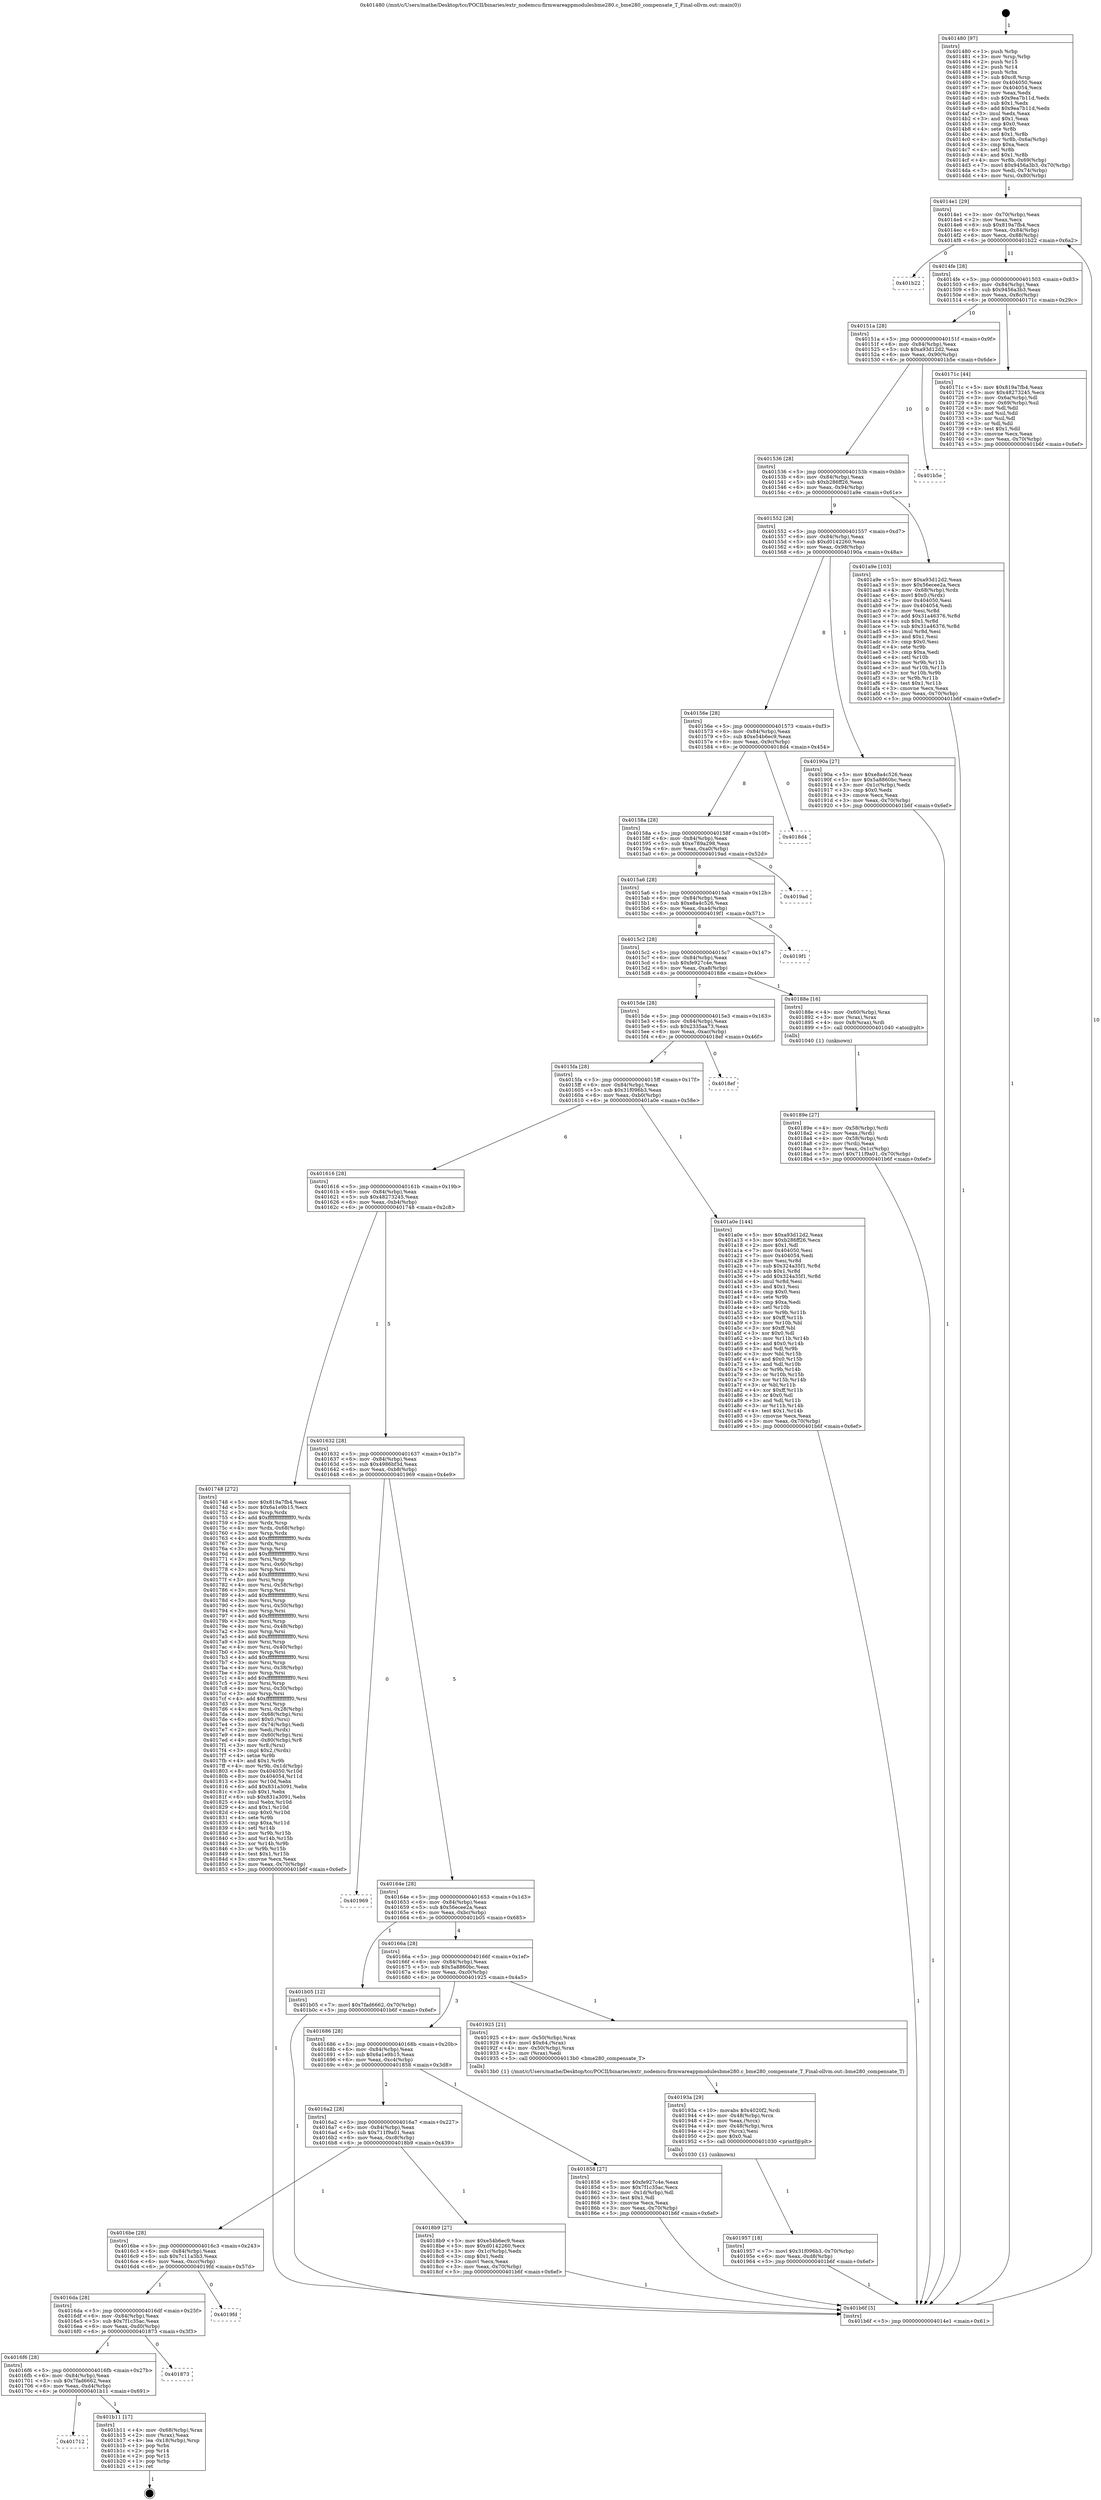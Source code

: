 digraph "0x401480" {
  label = "0x401480 (/mnt/c/Users/mathe/Desktop/tcc/POCII/binaries/extr_nodemcu-firmwareappmodulesbme280.c_bme280_compensate_T_Final-ollvm.out::main(0))"
  labelloc = "t"
  node[shape=record]

  Entry [label="",width=0.3,height=0.3,shape=circle,fillcolor=black,style=filled]
  "0x4014e1" [label="{
     0x4014e1 [29]\l
     | [instrs]\l
     &nbsp;&nbsp;0x4014e1 \<+3\>: mov -0x70(%rbp),%eax\l
     &nbsp;&nbsp;0x4014e4 \<+2\>: mov %eax,%ecx\l
     &nbsp;&nbsp;0x4014e6 \<+6\>: sub $0x819a7fb4,%ecx\l
     &nbsp;&nbsp;0x4014ec \<+6\>: mov %eax,-0x84(%rbp)\l
     &nbsp;&nbsp;0x4014f2 \<+6\>: mov %ecx,-0x88(%rbp)\l
     &nbsp;&nbsp;0x4014f8 \<+6\>: je 0000000000401b22 \<main+0x6a2\>\l
  }"]
  "0x401b22" [label="{
     0x401b22\l
  }", style=dashed]
  "0x4014fe" [label="{
     0x4014fe [28]\l
     | [instrs]\l
     &nbsp;&nbsp;0x4014fe \<+5\>: jmp 0000000000401503 \<main+0x83\>\l
     &nbsp;&nbsp;0x401503 \<+6\>: mov -0x84(%rbp),%eax\l
     &nbsp;&nbsp;0x401509 \<+5\>: sub $0x9456a3b3,%eax\l
     &nbsp;&nbsp;0x40150e \<+6\>: mov %eax,-0x8c(%rbp)\l
     &nbsp;&nbsp;0x401514 \<+6\>: je 000000000040171c \<main+0x29c\>\l
  }"]
  Exit [label="",width=0.3,height=0.3,shape=circle,fillcolor=black,style=filled,peripheries=2]
  "0x40171c" [label="{
     0x40171c [44]\l
     | [instrs]\l
     &nbsp;&nbsp;0x40171c \<+5\>: mov $0x819a7fb4,%eax\l
     &nbsp;&nbsp;0x401721 \<+5\>: mov $0x48273245,%ecx\l
     &nbsp;&nbsp;0x401726 \<+3\>: mov -0x6a(%rbp),%dl\l
     &nbsp;&nbsp;0x401729 \<+4\>: mov -0x69(%rbp),%sil\l
     &nbsp;&nbsp;0x40172d \<+3\>: mov %dl,%dil\l
     &nbsp;&nbsp;0x401730 \<+3\>: and %sil,%dil\l
     &nbsp;&nbsp;0x401733 \<+3\>: xor %sil,%dl\l
     &nbsp;&nbsp;0x401736 \<+3\>: or %dl,%dil\l
     &nbsp;&nbsp;0x401739 \<+4\>: test $0x1,%dil\l
     &nbsp;&nbsp;0x40173d \<+3\>: cmovne %ecx,%eax\l
     &nbsp;&nbsp;0x401740 \<+3\>: mov %eax,-0x70(%rbp)\l
     &nbsp;&nbsp;0x401743 \<+5\>: jmp 0000000000401b6f \<main+0x6ef\>\l
  }"]
  "0x40151a" [label="{
     0x40151a [28]\l
     | [instrs]\l
     &nbsp;&nbsp;0x40151a \<+5\>: jmp 000000000040151f \<main+0x9f\>\l
     &nbsp;&nbsp;0x40151f \<+6\>: mov -0x84(%rbp),%eax\l
     &nbsp;&nbsp;0x401525 \<+5\>: sub $0xa93d12d2,%eax\l
     &nbsp;&nbsp;0x40152a \<+6\>: mov %eax,-0x90(%rbp)\l
     &nbsp;&nbsp;0x401530 \<+6\>: je 0000000000401b5e \<main+0x6de\>\l
  }"]
  "0x401b6f" [label="{
     0x401b6f [5]\l
     | [instrs]\l
     &nbsp;&nbsp;0x401b6f \<+5\>: jmp 00000000004014e1 \<main+0x61\>\l
  }"]
  "0x401480" [label="{
     0x401480 [97]\l
     | [instrs]\l
     &nbsp;&nbsp;0x401480 \<+1\>: push %rbp\l
     &nbsp;&nbsp;0x401481 \<+3\>: mov %rsp,%rbp\l
     &nbsp;&nbsp;0x401484 \<+2\>: push %r15\l
     &nbsp;&nbsp;0x401486 \<+2\>: push %r14\l
     &nbsp;&nbsp;0x401488 \<+1\>: push %rbx\l
     &nbsp;&nbsp;0x401489 \<+7\>: sub $0xc8,%rsp\l
     &nbsp;&nbsp;0x401490 \<+7\>: mov 0x404050,%eax\l
     &nbsp;&nbsp;0x401497 \<+7\>: mov 0x404054,%ecx\l
     &nbsp;&nbsp;0x40149e \<+2\>: mov %eax,%edx\l
     &nbsp;&nbsp;0x4014a0 \<+6\>: sub $0x9ea7b11d,%edx\l
     &nbsp;&nbsp;0x4014a6 \<+3\>: sub $0x1,%edx\l
     &nbsp;&nbsp;0x4014a9 \<+6\>: add $0x9ea7b11d,%edx\l
     &nbsp;&nbsp;0x4014af \<+3\>: imul %edx,%eax\l
     &nbsp;&nbsp;0x4014b2 \<+3\>: and $0x1,%eax\l
     &nbsp;&nbsp;0x4014b5 \<+3\>: cmp $0x0,%eax\l
     &nbsp;&nbsp;0x4014b8 \<+4\>: sete %r8b\l
     &nbsp;&nbsp;0x4014bc \<+4\>: and $0x1,%r8b\l
     &nbsp;&nbsp;0x4014c0 \<+4\>: mov %r8b,-0x6a(%rbp)\l
     &nbsp;&nbsp;0x4014c4 \<+3\>: cmp $0xa,%ecx\l
     &nbsp;&nbsp;0x4014c7 \<+4\>: setl %r8b\l
     &nbsp;&nbsp;0x4014cb \<+4\>: and $0x1,%r8b\l
     &nbsp;&nbsp;0x4014cf \<+4\>: mov %r8b,-0x69(%rbp)\l
     &nbsp;&nbsp;0x4014d3 \<+7\>: movl $0x9456a3b3,-0x70(%rbp)\l
     &nbsp;&nbsp;0x4014da \<+3\>: mov %edi,-0x74(%rbp)\l
     &nbsp;&nbsp;0x4014dd \<+4\>: mov %rsi,-0x80(%rbp)\l
  }"]
  "0x401712" [label="{
     0x401712\l
  }", style=dashed]
  "0x401b5e" [label="{
     0x401b5e\l
  }", style=dashed]
  "0x401536" [label="{
     0x401536 [28]\l
     | [instrs]\l
     &nbsp;&nbsp;0x401536 \<+5\>: jmp 000000000040153b \<main+0xbb\>\l
     &nbsp;&nbsp;0x40153b \<+6\>: mov -0x84(%rbp),%eax\l
     &nbsp;&nbsp;0x401541 \<+5\>: sub $0xb286ff26,%eax\l
     &nbsp;&nbsp;0x401546 \<+6\>: mov %eax,-0x94(%rbp)\l
     &nbsp;&nbsp;0x40154c \<+6\>: je 0000000000401a9e \<main+0x61e\>\l
  }"]
  "0x401b11" [label="{
     0x401b11 [17]\l
     | [instrs]\l
     &nbsp;&nbsp;0x401b11 \<+4\>: mov -0x68(%rbp),%rax\l
     &nbsp;&nbsp;0x401b15 \<+2\>: mov (%rax),%eax\l
     &nbsp;&nbsp;0x401b17 \<+4\>: lea -0x18(%rbp),%rsp\l
     &nbsp;&nbsp;0x401b1b \<+1\>: pop %rbx\l
     &nbsp;&nbsp;0x401b1c \<+2\>: pop %r14\l
     &nbsp;&nbsp;0x401b1e \<+2\>: pop %r15\l
     &nbsp;&nbsp;0x401b20 \<+1\>: pop %rbp\l
     &nbsp;&nbsp;0x401b21 \<+1\>: ret\l
  }"]
  "0x401a9e" [label="{
     0x401a9e [103]\l
     | [instrs]\l
     &nbsp;&nbsp;0x401a9e \<+5\>: mov $0xa93d12d2,%eax\l
     &nbsp;&nbsp;0x401aa3 \<+5\>: mov $0x56ecee2a,%ecx\l
     &nbsp;&nbsp;0x401aa8 \<+4\>: mov -0x68(%rbp),%rdx\l
     &nbsp;&nbsp;0x401aac \<+6\>: movl $0x0,(%rdx)\l
     &nbsp;&nbsp;0x401ab2 \<+7\>: mov 0x404050,%esi\l
     &nbsp;&nbsp;0x401ab9 \<+7\>: mov 0x404054,%edi\l
     &nbsp;&nbsp;0x401ac0 \<+3\>: mov %esi,%r8d\l
     &nbsp;&nbsp;0x401ac3 \<+7\>: add $0x31a46376,%r8d\l
     &nbsp;&nbsp;0x401aca \<+4\>: sub $0x1,%r8d\l
     &nbsp;&nbsp;0x401ace \<+7\>: sub $0x31a46376,%r8d\l
     &nbsp;&nbsp;0x401ad5 \<+4\>: imul %r8d,%esi\l
     &nbsp;&nbsp;0x401ad9 \<+3\>: and $0x1,%esi\l
     &nbsp;&nbsp;0x401adc \<+3\>: cmp $0x0,%esi\l
     &nbsp;&nbsp;0x401adf \<+4\>: sete %r9b\l
     &nbsp;&nbsp;0x401ae3 \<+3\>: cmp $0xa,%edi\l
     &nbsp;&nbsp;0x401ae6 \<+4\>: setl %r10b\l
     &nbsp;&nbsp;0x401aea \<+3\>: mov %r9b,%r11b\l
     &nbsp;&nbsp;0x401aed \<+3\>: and %r10b,%r11b\l
     &nbsp;&nbsp;0x401af0 \<+3\>: xor %r10b,%r9b\l
     &nbsp;&nbsp;0x401af3 \<+3\>: or %r9b,%r11b\l
     &nbsp;&nbsp;0x401af6 \<+4\>: test $0x1,%r11b\l
     &nbsp;&nbsp;0x401afa \<+3\>: cmovne %ecx,%eax\l
     &nbsp;&nbsp;0x401afd \<+3\>: mov %eax,-0x70(%rbp)\l
     &nbsp;&nbsp;0x401b00 \<+5\>: jmp 0000000000401b6f \<main+0x6ef\>\l
  }"]
  "0x401552" [label="{
     0x401552 [28]\l
     | [instrs]\l
     &nbsp;&nbsp;0x401552 \<+5\>: jmp 0000000000401557 \<main+0xd7\>\l
     &nbsp;&nbsp;0x401557 \<+6\>: mov -0x84(%rbp),%eax\l
     &nbsp;&nbsp;0x40155d \<+5\>: sub $0xd0142260,%eax\l
     &nbsp;&nbsp;0x401562 \<+6\>: mov %eax,-0x98(%rbp)\l
     &nbsp;&nbsp;0x401568 \<+6\>: je 000000000040190a \<main+0x48a\>\l
  }"]
  "0x4016f6" [label="{
     0x4016f6 [28]\l
     | [instrs]\l
     &nbsp;&nbsp;0x4016f6 \<+5\>: jmp 00000000004016fb \<main+0x27b\>\l
     &nbsp;&nbsp;0x4016fb \<+6\>: mov -0x84(%rbp),%eax\l
     &nbsp;&nbsp;0x401701 \<+5\>: sub $0x7fad6662,%eax\l
     &nbsp;&nbsp;0x401706 \<+6\>: mov %eax,-0xd4(%rbp)\l
     &nbsp;&nbsp;0x40170c \<+6\>: je 0000000000401b11 \<main+0x691\>\l
  }"]
  "0x40190a" [label="{
     0x40190a [27]\l
     | [instrs]\l
     &nbsp;&nbsp;0x40190a \<+5\>: mov $0xe8a4c526,%eax\l
     &nbsp;&nbsp;0x40190f \<+5\>: mov $0x5a8860bc,%ecx\l
     &nbsp;&nbsp;0x401914 \<+3\>: mov -0x1c(%rbp),%edx\l
     &nbsp;&nbsp;0x401917 \<+3\>: cmp $0x0,%edx\l
     &nbsp;&nbsp;0x40191a \<+3\>: cmove %ecx,%eax\l
     &nbsp;&nbsp;0x40191d \<+3\>: mov %eax,-0x70(%rbp)\l
     &nbsp;&nbsp;0x401920 \<+5\>: jmp 0000000000401b6f \<main+0x6ef\>\l
  }"]
  "0x40156e" [label="{
     0x40156e [28]\l
     | [instrs]\l
     &nbsp;&nbsp;0x40156e \<+5\>: jmp 0000000000401573 \<main+0xf3\>\l
     &nbsp;&nbsp;0x401573 \<+6\>: mov -0x84(%rbp),%eax\l
     &nbsp;&nbsp;0x401579 \<+5\>: sub $0xe54b6ec9,%eax\l
     &nbsp;&nbsp;0x40157e \<+6\>: mov %eax,-0x9c(%rbp)\l
     &nbsp;&nbsp;0x401584 \<+6\>: je 00000000004018d4 \<main+0x454\>\l
  }"]
  "0x401873" [label="{
     0x401873\l
  }", style=dashed]
  "0x4018d4" [label="{
     0x4018d4\l
  }", style=dashed]
  "0x40158a" [label="{
     0x40158a [28]\l
     | [instrs]\l
     &nbsp;&nbsp;0x40158a \<+5\>: jmp 000000000040158f \<main+0x10f\>\l
     &nbsp;&nbsp;0x40158f \<+6\>: mov -0x84(%rbp),%eax\l
     &nbsp;&nbsp;0x401595 \<+5\>: sub $0xe789a298,%eax\l
     &nbsp;&nbsp;0x40159a \<+6\>: mov %eax,-0xa0(%rbp)\l
     &nbsp;&nbsp;0x4015a0 \<+6\>: je 00000000004019ad \<main+0x52d\>\l
  }"]
  "0x4016da" [label="{
     0x4016da [28]\l
     | [instrs]\l
     &nbsp;&nbsp;0x4016da \<+5\>: jmp 00000000004016df \<main+0x25f\>\l
     &nbsp;&nbsp;0x4016df \<+6\>: mov -0x84(%rbp),%eax\l
     &nbsp;&nbsp;0x4016e5 \<+5\>: sub $0x7f1c35ac,%eax\l
     &nbsp;&nbsp;0x4016ea \<+6\>: mov %eax,-0xd0(%rbp)\l
     &nbsp;&nbsp;0x4016f0 \<+6\>: je 0000000000401873 \<main+0x3f3\>\l
  }"]
  "0x4019ad" [label="{
     0x4019ad\l
  }", style=dashed]
  "0x4015a6" [label="{
     0x4015a6 [28]\l
     | [instrs]\l
     &nbsp;&nbsp;0x4015a6 \<+5\>: jmp 00000000004015ab \<main+0x12b\>\l
     &nbsp;&nbsp;0x4015ab \<+6\>: mov -0x84(%rbp),%eax\l
     &nbsp;&nbsp;0x4015b1 \<+5\>: sub $0xe8a4c526,%eax\l
     &nbsp;&nbsp;0x4015b6 \<+6\>: mov %eax,-0xa4(%rbp)\l
     &nbsp;&nbsp;0x4015bc \<+6\>: je 00000000004019f1 \<main+0x571\>\l
  }"]
  "0x4019fd" [label="{
     0x4019fd\l
  }", style=dashed]
  "0x4019f1" [label="{
     0x4019f1\l
  }", style=dashed]
  "0x4015c2" [label="{
     0x4015c2 [28]\l
     | [instrs]\l
     &nbsp;&nbsp;0x4015c2 \<+5\>: jmp 00000000004015c7 \<main+0x147\>\l
     &nbsp;&nbsp;0x4015c7 \<+6\>: mov -0x84(%rbp),%eax\l
     &nbsp;&nbsp;0x4015cd \<+5\>: sub $0xfe927c4e,%eax\l
     &nbsp;&nbsp;0x4015d2 \<+6\>: mov %eax,-0xa8(%rbp)\l
     &nbsp;&nbsp;0x4015d8 \<+6\>: je 000000000040188e \<main+0x40e\>\l
  }"]
  "0x401957" [label="{
     0x401957 [18]\l
     | [instrs]\l
     &nbsp;&nbsp;0x401957 \<+7\>: movl $0x31f096b3,-0x70(%rbp)\l
     &nbsp;&nbsp;0x40195e \<+6\>: mov %eax,-0xd8(%rbp)\l
     &nbsp;&nbsp;0x401964 \<+5\>: jmp 0000000000401b6f \<main+0x6ef\>\l
  }"]
  "0x40188e" [label="{
     0x40188e [16]\l
     | [instrs]\l
     &nbsp;&nbsp;0x40188e \<+4\>: mov -0x60(%rbp),%rax\l
     &nbsp;&nbsp;0x401892 \<+3\>: mov (%rax),%rax\l
     &nbsp;&nbsp;0x401895 \<+4\>: mov 0x8(%rax),%rdi\l
     &nbsp;&nbsp;0x401899 \<+5\>: call 0000000000401040 \<atoi@plt\>\l
     | [calls]\l
     &nbsp;&nbsp;0x401040 \{1\} (unknown)\l
  }"]
  "0x4015de" [label="{
     0x4015de [28]\l
     | [instrs]\l
     &nbsp;&nbsp;0x4015de \<+5\>: jmp 00000000004015e3 \<main+0x163\>\l
     &nbsp;&nbsp;0x4015e3 \<+6\>: mov -0x84(%rbp),%eax\l
     &nbsp;&nbsp;0x4015e9 \<+5\>: sub $0x2335aa73,%eax\l
     &nbsp;&nbsp;0x4015ee \<+6\>: mov %eax,-0xac(%rbp)\l
     &nbsp;&nbsp;0x4015f4 \<+6\>: je 00000000004018ef \<main+0x46f\>\l
  }"]
  "0x40193a" [label="{
     0x40193a [29]\l
     | [instrs]\l
     &nbsp;&nbsp;0x40193a \<+10\>: movabs $0x4020f2,%rdi\l
     &nbsp;&nbsp;0x401944 \<+4\>: mov -0x48(%rbp),%rcx\l
     &nbsp;&nbsp;0x401948 \<+2\>: mov %eax,(%rcx)\l
     &nbsp;&nbsp;0x40194a \<+4\>: mov -0x48(%rbp),%rcx\l
     &nbsp;&nbsp;0x40194e \<+2\>: mov (%rcx),%esi\l
     &nbsp;&nbsp;0x401950 \<+2\>: mov $0x0,%al\l
     &nbsp;&nbsp;0x401952 \<+5\>: call 0000000000401030 \<printf@plt\>\l
     | [calls]\l
     &nbsp;&nbsp;0x401030 \{1\} (unknown)\l
  }"]
  "0x4018ef" [label="{
     0x4018ef\l
  }", style=dashed]
  "0x4015fa" [label="{
     0x4015fa [28]\l
     | [instrs]\l
     &nbsp;&nbsp;0x4015fa \<+5\>: jmp 00000000004015ff \<main+0x17f\>\l
     &nbsp;&nbsp;0x4015ff \<+6\>: mov -0x84(%rbp),%eax\l
     &nbsp;&nbsp;0x401605 \<+5\>: sub $0x31f096b3,%eax\l
     &nbsp;&nbsp;0x40160a \<+6\>: mov %eax,-0xb0(%rbp)\l
     &nbsp;&nbsp;0x401610 \<+6\>: je 0000000000401a0e \<main+0x58e\>\l
  }"]
  "0x4016be" [label="{
     0x4016be [28]\l
     | [instrs]\l
     &nbsp;&nbsp;0x4016be \<+5\>: jmp 00000000004016c3 \<main+0x243\>\l
     &nbsp;&nbsp;0x4016c3 \<+6\>: mov -0x84(%rbp),%eax\l
     &nbsp;&nbsp;0x4016c9 \<+5\>: sub $0x7c11a3b3,%eax\l
     &nbsp;&nbsp;0x4016ce \<+6\>: mov %eax,-0xcc(%rbp)\l
     &nbsp;&nbsp;0x4016d4 \<+6\>: je 00000000004019fd \<main+0x57d\>\l
  }"]
  "0x401a0e" [label="{
     0x401a0e [144]\l
     | [instrs]\l
     &nbsp;&nbsp;0x401a0e \<+5\>: mov $0xa93d12d2,%eax\l
     &nbsp;&nbsp;0x401a13 \<+5\>: mov $0xb286ff26,%ecx\l
     &nbsp;&nbsp;0x401a18 \<+2\>: mov $0x1,%dl\l
     &nbsp;&nbsp;0x401a1a \<+7\>: mov 0x404050,%esi\l
     &nbsp;&nbsp;0x401a21 \<+7\>: mov 0x404054,%edi\l
     &nbsp;&nbsp;0x401a28 \<+3\>: mov %esi,%r8d\l
     &nbsp;&nbsp;0x401a2b \<+7\>: sub $0x324a35f1,%r8d\l
     &nbsp;&nbsp;0x401a32 \<+4\>: sub $0x1,%r8d\l
     &nbsp;&nbsp;0x401a36 \<+7\>: add $0x324a35f1,%r8d\l
     &nbsp;&nbsp;0x401a3d \<+4\>: imul %r8d,%esi\l
     &nbsp;&nbsp;0x401a41 \<+3\>: and $0x1,%esi\l
     &nbsp;&nbsp;0x401a44 \<+3\>: cmp $0x0,%esi\l
     &nbsp;&nbsp;0x401a47 \<+4\>: sete %r9b\l
     &nbsp;&nbsp;0x401a4b \<+3\>: cmp $0xa,%edi\l
     &nbsp;&nbsp;0x401a4e \<+4\>: setl %r10b\l
     &nbsp;&nbsp;0x401a52 \<+3\>: mov %r9b,%r11b\l
     &nbsp;&nbsp;0x401a55 \<+4\>: xor $0xff,%r11b\l
     &nbsp;&nbsp;0x401a59 \<+3\>: mov %r10b,%bl\l
     &nbsp;&nbsp;0x401a5c \<+3\>: xor $0xff,%bl\l
     &nbsp;&nbsp;0x401a5f \<+3\>: xor $0x0,%dl\l
     &nbsp;&nbsp;0x401a62 \<+3\>: mov %r11b,%r14b\l
     &nbsp;&nbsp;0x401a65 \<+4\>: and $0x0,%r14b\l
     &nbsp;&nbsp;0x401a69 \<+3\>: and %dl,%r9b\l
     &nbsp;&nbsp;0x401a6c \<+3\>: mov %bl,%r15b\l
     &nbsp;&nbsp;0x401a6f \<+4\>: and $0x0,%r15b\l
     &nbsp;&nbsp;0x401a73 \<+3\>: and %dl,%r10b\l
     &nbsp;&nbsp;0x401a76 \<+3\>: or %r9b,%r14b\l
     &nbsp;&nbsp;0x401a79 \<+3\>: or %r10b,%r15b\l
     &nbsp;&nbsp;0x401a7c \<+3\>: xor %r15b,%r14b\l
     &nbsp;&nbsp;0x401a7f \<+3\>: or %bl,%r11b\l
     &nbsp;&nbsp;0x401a82 \<+4\>: xor $0xff,%r11b\l
     &nbsp;&nbsp;0x401a86 \<+3\>: or $0x0,%dl\l
     &nbsp;&nbsp;0x401a89 \<+3\>: and %dl,%r11b\l
     &nbsp;&nbsp;0x401a8c \<+3\>: or %r11b,%r14b\l
     &nbsp;&nbsp;0x401a8f \<+4\>: test $0x1,%r14b\l
     &nbsp;&nbsp;0x401a93 \<+3\>: cmovne %ecx,%eax\l
     &nbsp;&nbsp;0x401a96 \<+3\>: mov %eax,-0x70(%rbp)\l
     &nbsp;&nbsp;0x401a99 \<+5\>: jmp 0000000000401b6f \<main+0x6ef\>\l
  }"]
  "0x401616" [label="{
     0x401616 [28]\l
     | [instrs]\l
     &nbsp;&nbsp;0x401616 \<+5\>: jmp 000000000040161b \<main+0x19b\>\l
     &nbsp;&nbsp;0x40161b \<+6\>: mov -0x84(%rbp),%eax\l
     &nbsp;&nbsp;0x401621 \<+5\>: sub $0x48273245,%eax\l
     &nbsp;&nbsp;0x401626 \<+6\>: mov %eax,-0xb4(%rbp)\l
     &nbsp;&nbsp;0x40162c \<+6\>: je 0000000000401748 \<main+0x2c8\>\l
  }"]
  "0x4018b9" [label="{
     0x4018b9 [27]\l
     | [instrs]\l
     &nbsp;&nbsp;0x4018b9 \<+5\>: mov $0xe54b6ec9,%eax\l
     &nbsp;&nbsp;0x4018be \<+5\>: mov $0xd0142260,%ecx\l
     &nbsp;&nbsp;0x4018c3 \<+3\>: mov -0x1c(%rbp),%edx\l
     &nbsp;&nbsp;0x4018c6 \<+3\>: cmp $0x1,%edx\l
     &nbsp;&nbsp;0x4018c9 \<+3\>: cmovl %ecx,%eax\l
     &nbsp;&nbsp;0x4018cc \<+3\>: mov %eax,-0x70(%rbp)\l
     &nbsp;&nbsp;0x4018cf \<+5\>: jmp 0000000000401b6f \<main+0x6ef\>\l
  }"]
  "0x401748" [label="{
     0x401748 [272]\l
     | [instrs]\l
     &nbsp;&nbsp;0x401748 \<+5\>: mov $0x819a7fb4,%eax\l
     &nbsp;&nbsp;0x40174d \<+5\>: mov $0x6a1e9b15,%ecx\l
     &nbsp;&nbsp;0x401752 \<+3\>: mov %rsp,%rdx\l
     &nbsp;&nbsp;0x401755 \<+4\>: add $0xfffffffffffffff0,%rdx\l
     &nbsp;&nbsp;0x401759 \<+3\>: mov %rdx,%rsp\l
     &nbsp;&nbsp;0x40175c \<+4\>: mov %rdx,-0x68(%rbp)\l
     &nbsp;&nbsp;0x401760 \<+3\>: mov %rsp,%rdx\l
     &nbsp;&nbsp;0x401763 \<+4\>: add $0xfffffffffffffff0,%rdx\l
     &nbsp;&nbsp;0x401767 \<+3\>: mov %rdx,%rsp\l
     &nbsp;&nbsp;0x40176a \<+3\>: mov %rsp,%rsi\l
     &nbsp;&nbsp;0x40176d \<+4\>: add $0xfffffffffffffff0,%rsi\l
     &nbsp;&nbsp;0x401771 \<+3\>: mov %rsi,%rsp\l
     &nbsp;&nbsp;0x401774 \<+4\>: mov %rsi,-0x60(%rbp)\l
     &nbsp;&nbsp;0x401778 \<+3\>: mov %rsp,%rsi\l
     &nbsp;&nbsp;0x40177b \<+4\>: add $0xfffffffffffffff0,%rsi\l
     &nbsp;&nbsp;0x40177f \<+3\>: mov %rsi,%rsp\l
     &nbsp;&nbsp;0x401782 \<+4\>: mov %rsi,-0x58(%rbp)\l
     &nbsp;&nbsp;0x401786 \<+3\>: mov %rsp,%rsi\l
     &nbsp;&nbsp;0x401789 \<+4\>: add $0xfffffffffffffff0,%rsi\l
     &nbsp;&nbsp;0x40178d \<+3\>: mov %rsi,%rsp\l
     &nbsp;&nbsp;0x401790 \<+4\>: mov %rsi,-0x50(%rbp)\l
     &nbsp;&nbsp;0x401794 \<+3\>: mov %rsp,%rsi\l
     &nbsp;&nbsp;0x401797 \<+4\>: add $0xfffffffffffffff0,%rsi\l
     &nbsp;&nbsp;0x40179b \<+3\>: mov %rsi,%rsp\l
     &nbsp;&nbsp;0x40179e \<+4\>: mov %rsi,-0x48(%rbp)\l
     &nbsp;&nbsp;0x4017a2 \<+3\>: mov %rsp,%rsi\l
     &nbsp;&nbsp;0x4017a5 \<+4\>: add $0xfffffffffffffff0,%rsi\l
     &nbsp;&nbsp;0x4017a9 \<+3\>: mov %rsi,%rsp\l
     &nbsp;&nbsp;0x4017ac \<+4\>: mov %rsi,-0x40(%rbp)\l
     &nbsp;&nbsp;0x4017b0 \<+3\>: mov %rsp,%rsi\l
     &nbsp;&nbsp;0x4017b3 \<+4\>: add $0xfffffffffffffff0,%rsi\l
     &nbsp;&nbsp;0x4017b7 \<+3\>: mov %rsi,%rsp\l
     &nbsp;&nbsp;0x4017ba \<+4\>: mov %rsi,-0x38(%rbp)\l
     &nbsp;&nbsp;0x4017be \<+3\>: mov %rsp,%rsi\l
     &nbsp;&nbsp;0x4017c1 \<+4\>: add $0xfffffffffffffff0,%rsi\l
     &nbsp;&nbsp;0x4017c5 \<+3\>: mov %rsi,%rsp\l
     &nbsp;&nbsp;0x4017c8 \<+4\>: mov %rsi,-0x30(%rbp)\l
     &nbsp;&nbsp;0x4017cc \<+3\>: mov %rsp,%rsi\l
     &nbsp;&nbsp;0x4017cf \<+4\>: add $0xfffffffffffffff0,%rsi\l
     &nbsp;&nbsp;0x4017d3 \<+3\>: mov %rsi,%rsp\l
     &nbsp;&nbsp;0x4017d6 \<+4\>: mov %rsi,-0x28(%rbp)\l
     &nbsp;&nbsp;0x4017da \<+4\>: mov -0x68(%rbp),%rsi\l
     &nbsp;&nbsp;0x4017de \<+6\>: movl $0x0,(%rsi)\l
     &nbsp;&nbsp;0x4017e4 \<+3\>: mov -0x74(%rbp),%edi\l
     &nbsp;&nbsp;0x4017e7 \<+2\>: mov %edi,(%rdx)\l
     &nbsp;&nbsp;0x4017e9 \<+4\>: mov -0x60(%rbp),%rsi\l
     &nbsp;&nbsp;0x4017ed \<+4\>: mov -0x80(%rbp),%r8\l
     &nbsp;&nbsp;0x4017f1 \<+3\>: mov %r8,(%rsi)\l
     &nbsp;&nbsp;0x4017f4 \<+3\>: cmpl $0x2,(%rdx)\l
     &nbsp;&nbsp;0x4017f7 \<+4\>: setne %r9b\l
     &nbsp;&nbsp;0x4017fb \<+4\>: and $0x1,%r9b\l
     &nbsp;&nbsp;0x4017ff \<+4\>: mov %r9b,-0x1d(%rbp)\l
     &nbsp;&nbsp;0x401803 \<+8\>: mov 0x404050,%r10d\l
     &nbsp;&nbsp;0x40180b \<+8\>: mov 0x404054,%r11d\l
     &nbsp;&nbsp;0x401813 \<+3\>: mov %r10d,%ebx\l
     &nbsp;&nbsp;0x401816 \<+6\>: add $0x831a3091,%ebx\l
     &nbsp;&nbsp;0x40181c \<+3\>: sub $0x1,%ebx\l
     &nbsp;&nbsp;0x40181f \<+6\>: sub $0x831a3091,%ebx\l
     &nbsp;&nbsp;0x401825 \<+4\>: imul %ebx,%r10d\l
     &nbsp;&nbsp;0x401829 \<+4\>: and $0x1,%r10d\l
     &nbsp;&nbsp;0x40182d \<+4\>: cmp $0x0,%r10d\l
     &nbsp;&nbsp;0x401831 \<+4\>: sete %r9b\l
     &nbsp;&nbsp;0x401835 \<+4\>: cmp $0xa,%r11d\l
     &nbsp;&nbsp;0x401839 \<+4\>: setl %r14b\l
     &nbsp;&nbsp;0x40183d \<+3\>: mov %r9b,%r15b\l
     &nbsp;&nbsp;0x401840 \<+3\>: and %r14b,%r15b\l
     &nbsp;&nbsp;0x401843 \<+3\>: xor %r14b,%r9b\l
     &nbsp;&nbsp;0x401846 \<+3\>: or %r9b,%r15b\l
     &nbsp;&nbsp;0x401849 \<+4\>: test $0x1,%r15b\l
     &nbsp;&nbsp;0x40184d \<+3\>: cmovne %ecx,%eax\l
     &nbsp;&nbsp;0x401850 \<+3\>: mov %eax,-0x70(%rbp)\l
     &nbsp;&nbsp;0x401853 \<+5\>: jmp 0000000000401b6f \<main+0x6ef\>\l
  }"]
  "0x401632" [label="{
     0x401632 [28]\l
     | [instrs]\l
     &nbsp;&nbsp;0x401632 \<+5\>: jmp 0000000000401637 \<main+0x1b7\>\l
     &nbsp;&nbsp;0x401637 \<+6\>: mov -0x84(%rbp),%eax\l
     &nbsp;&nbsp;0x40163d \<+5\>: sub $0x4986bf3d,%eax\l
     &nbsp;&nbsp;0x401642 \<+6\>: mov %eax,-0xb8(%rbp)\l
     &nbsp;&nbsp;0x401648 \<+6\>: je 0000000000401969 \<main+0x4e9\>\l
  }"]
  "0x40189e" [label="{
     0x40189e [27]\l
     | [instrs]\l
     &nbsp;&nbsp;0x40189e \<+4\>: mov -0x58(%rbp),%rdi\l
     &nbsp;&nbsp;0x4018a2 \<+2\>: mov %eax,(%rdi)\l
     &nbsp;&nbsp;0x4018a4 \<+4\>: mov -0x58(%rbp),%rdi\l
     &nbsp;&nbsp;0x4018a8 \<+2\>: mov (%rdi),%eax\l
     &nbsp;&nbsp;0x4018aa \<+3\>: mov %eax,-0x1c(%rbp)\l
     &nbsp;&nbsp;0x4018ad \<+7\>: movl $0x711f9a01,-0x70(%rbp)\l
     &nbsp;&nbsp;0x4018b4 \<+5\>: jmp 0000000000401b6f \<main+0x6ef\>\l
  }"]
  "0x4016a2" [label="{
     0x4016a2 [28]\l
     | [instrs]\l
     &nbsp;&nbsp;0x4016a2 \<+5\>: jmp 00000000004016a7 \<main+0x227\>\l
     &nbsp;&nbsp;0x4016a7 \<+6\>: mov -0x84(%rbp),%eax\l
     &nbsp;&nbsp;0x4016ad \<+5\>: sub $0x711f9a01,%eax\l
     &nbsp;&nbsp;0x4016b2 \<+6\>: mov %eax,-0xc8(%rbp)\l
     &nbsp;&nbsp;0x4016b8 \<+6\>: je 00000000004018b9 \<main+0x439\>\l
  }"]
  "0x401969" [label="{
     0x401969\l
  }", style=dashed]
  "0x40164e" [label="{
     0x40164e [28]\l
     | [instrs]\l
     &nbsp;&nbsp;0x40164e \<+5\>: jmp 0000000000401653 \<main+0x1d3\>\l
     &nbsp;&nbsp;0x401653 \<+6\>: mov -0x84(%rbp),%eax\l
     &nbsp;&nbsp;0x401659 \<+5\>: sub $0x56ecee2a,%eax\l
     &nbsp;&nbsp;0x40165e \<+6\>: mov %eax,-0xbc(%rbp)\l
     &nbsp;&nbsp;0x401664 \<+6\>: je 0000000000401b05 \<main+0x685\>\l
  }"]
  "0x401858" [label="{
     0x401858 [27]\l
     | [instrs]\l
     &nbsp;&nbsp;0x401858 \<+5\>: mov $0xfe927c4e,%eax\l
     &nbsp;&nbsp;0x40185d \<+5\>: mov $0x7f1c35ac,%ecx\l
     &nbsp;&nbsp;0x401862 \<+3\>: mov -0x1d(%rbp),%dl\l
     &nbsp;&nbsp;0x401865 \<+3\>: test $0x1,%dl\l
     &nbsp;&nbsp;0x401868 \<+3\>: cmovne %ecx,%eax\l
     &nbsp;&nbsp;0x40186b \<+3\>: mov %eax,-0x70(%rbp)\l
     &nbsp;&nbsp;0x40186e \<+5\>: jmp 0000000000401b6f \<main+0x6ef\>\l
  }"]
  "0x401b05" [label="{
     0x401b05 [12]\l
     | [instrs]\l
     &nbsp;&nbsp;0x401b05 \<+7\>: movl $0x7fad6662,-0x70(%rbp)\l
     &nbsp;&nbsp;0x401b0c \<+5\>: jmp 0000000000401b6f \<main+0x6ef\>\l
  }"]
  "0x40166a" [label="{
     0x40166a [28]\l
     | [instrs]\l
     &nbsp;&nbsp;0x40166a \<+5\>: jmp 000000000040166f \<main+0x1ef\>\l
     &nbsp;&nbsp;0x40166f \<+6\>: mov -0x84(%rbp),%eax\l
     &nbsp;&nbsp;0x401675 \<+5\>: sub $0x5a8860bc,%eax\l
     &nbsp;&nbsp;0x40167a \<+6\>: mov %eax,-0xc0(%rbp)\l
     &nbsp;&nbsp;0x401680 \<+6\>: je 0000000000401925 \<main+0x4a5\>\l
  }"]
  "0x401686" [label="{
     0x401686 [28]\l
     | [instrs]\l
     &nbsp;&nbsp;0x401686 \<+5\>: jmp 000000000040168b \<main+0x20b\>\l
     &nbsp;&nbsp;0x40168b \<+6\>: mov -0x84(%rbp),%eax\l
     &nbsp;&nbsp;0x401691 \<+5\>: sub $0x6a1e9b15,%eax\l
     &nbsp;&nbsp;0x401696 \<+6\>: mov %eax,-0xc4(%rbp)\l
     &nbsp;&nbsp;0x40169c \<+6\>: je 0000000000401858 \<main+0x3d8\>\l
  }"]
  "0x401925" [label="{
     0x401925 [21]\l
     | [instrs]\l
     &nbsp;&nbsp;0x401925 \<+4\>: mov -0x50(%rbp),%rax\l
     &nbsp;&nbsp;0x401929 \<+6\>: movl $0x64,(%rax)\l
     &nbsp;&nbsp;0x40192f \<+4\>: mov -0x50(%rbp),%rax\l
     &nbsp;&nbsp;0x401933 \<+2\>: mov (%rax),%edi\l
     &nbsp;&nbsp;0x401935 \<+5\>: call 00000000004013b0 \<bme280_compensate_T\>\l
     | [calls]\l
     &nbsp;&nbsp;0x4013b0 \{1\} (/mnt/c/Users/mathe/Desktop/tcc/POCII/binaries/extr_nodemcu-firmwareappmodulesbme280.c_bme280_compensate_T_Final-ollvm.out::bme280_compensate_T)\l
  }"]
  Entry -> "0x401480" [label=" 1"]
  "0x4014e1" -> "0x401b22" [label=" 0"]
  "0x4014e1" -> "0x4014fe" [label=" 11"]
  "0x401b11" -> Exit [label=" 1"]
  "0x4014fe" -> "0x40171c" [label=" 1"]
  "0x4014fe" -> "0x40151a" [label=" 10"]
  "0x40171c" -> "0x401b6f" [label=" 1"]
  "0x401480" -> "0x4014e1" [label=" 1"]
  "0x401b6f" -> "0x4014e1" [label=" 10"]
  "0x4016f6" -> "0x401712" [label=" 0"]
  "0x40151a" -> "0x401b5e" [label=" 0"]
  "0x40151a" -> "0x401536" [label=" 10"]
  "0x4016f6" -> "0x401b11" [label=" 1"]
  "0x401536" -> "0x401a9e" [label=" 1"]
  "0x401536" -> "0x401552" [label=" 9"]
  "0x4016da" -> "0x4016f6" [label=" 1"]
  "0x401552" -> "0x40190a" [label=" 1"]
  "0x401552" -> "0x40156e" [label=" 8"]
  "0x4016da" -> "0x401873" [label=" 0"]
  "0x40156e" -> "0x4018d4" [label=" 0"]
  "0x40156e" -> "0x40158a" [label=" 8"]
  "0x4016be" -> "0x4016da" [label=" 1"]
  "0x40158a" -> "0x4019ad" [label=" 0"]
  "0x40158a" -> "0x4015a6" [label=" 8"]
  "0x4016be" -> "0x4019fd" [label=" 0"]
  "0x4015a6" -> "0x4019f1" [label=" 0"]
  "0x4015a6" -> "0x4015c2" [label=" 8"]
  "0x401b05" -> "0x401b6f" [label=" 1"]
  "0x4015c2" -> "0x40188e" [label=" 1"]
  "0x4015c2" -> "0x4015de" [label=" 7"]
  "0x401a9e" -> "0x401b6f" [label=" 1"]
  "0x4015de" -> "0x4018ef" [label=" 0"]
  "0x4015de" -> "0x4015fa" [label=" 7"]
  "0x401a0e" -> "0x401b6f" [label=" 1"]
  "0x4015fa" -> "0x401a0e" [label=" 1"]
  "0x4015fa" -> "0x401616" [label=" 6"]
  "0x401957" -> "0x401b6f" [label=" 1"]
  "0x401616" -> "0x401748" [label=" 1"]
  "0x401616" -> "0x401632" [label=" 5"]
  "0x40193a" -> "0x401957" [label=" 1"]
  "0x401748" -> "0x401b6f" [label=" 1"]
  "0x40190a" -> "0x401b6f" [label=" 1"]
  "0x401632" -> "0x401969" [label=" 0"]
  "0x401632" -> "0x40164e" [label=" 5"]
  "0x4018b9" -> "0x401b6f" [label=" 1"]
  "0x40164e" -> "0x401b05" [label=" 1"]
  "0x40164e" -> "0x40166a" [label=" 4"]
  "0x4016a2" -> "0x4016be" [label=" 1"]
  "0x40166a" -> "0x401925" [label=" 1"]
  "0x40166a" -> "0x401686" [label=" 3"]
  "0x4016a2" -> "0x4018b9" [label=" 1"]
  "0x401686" -> "0x401858" [label=" 1"]
  "0x401686" -> "0x4016a2" [label=" 2"]
  "0x401858" -> "0x401b6f" [label=" 1"]
  "0x40188e" -> "0x40189e" [label=" 1"]
  "0x40189e" -> "0x401b6f" [label=" 1"]
  "0x401925" -> "0x40193a" [label=" 1"]
}
